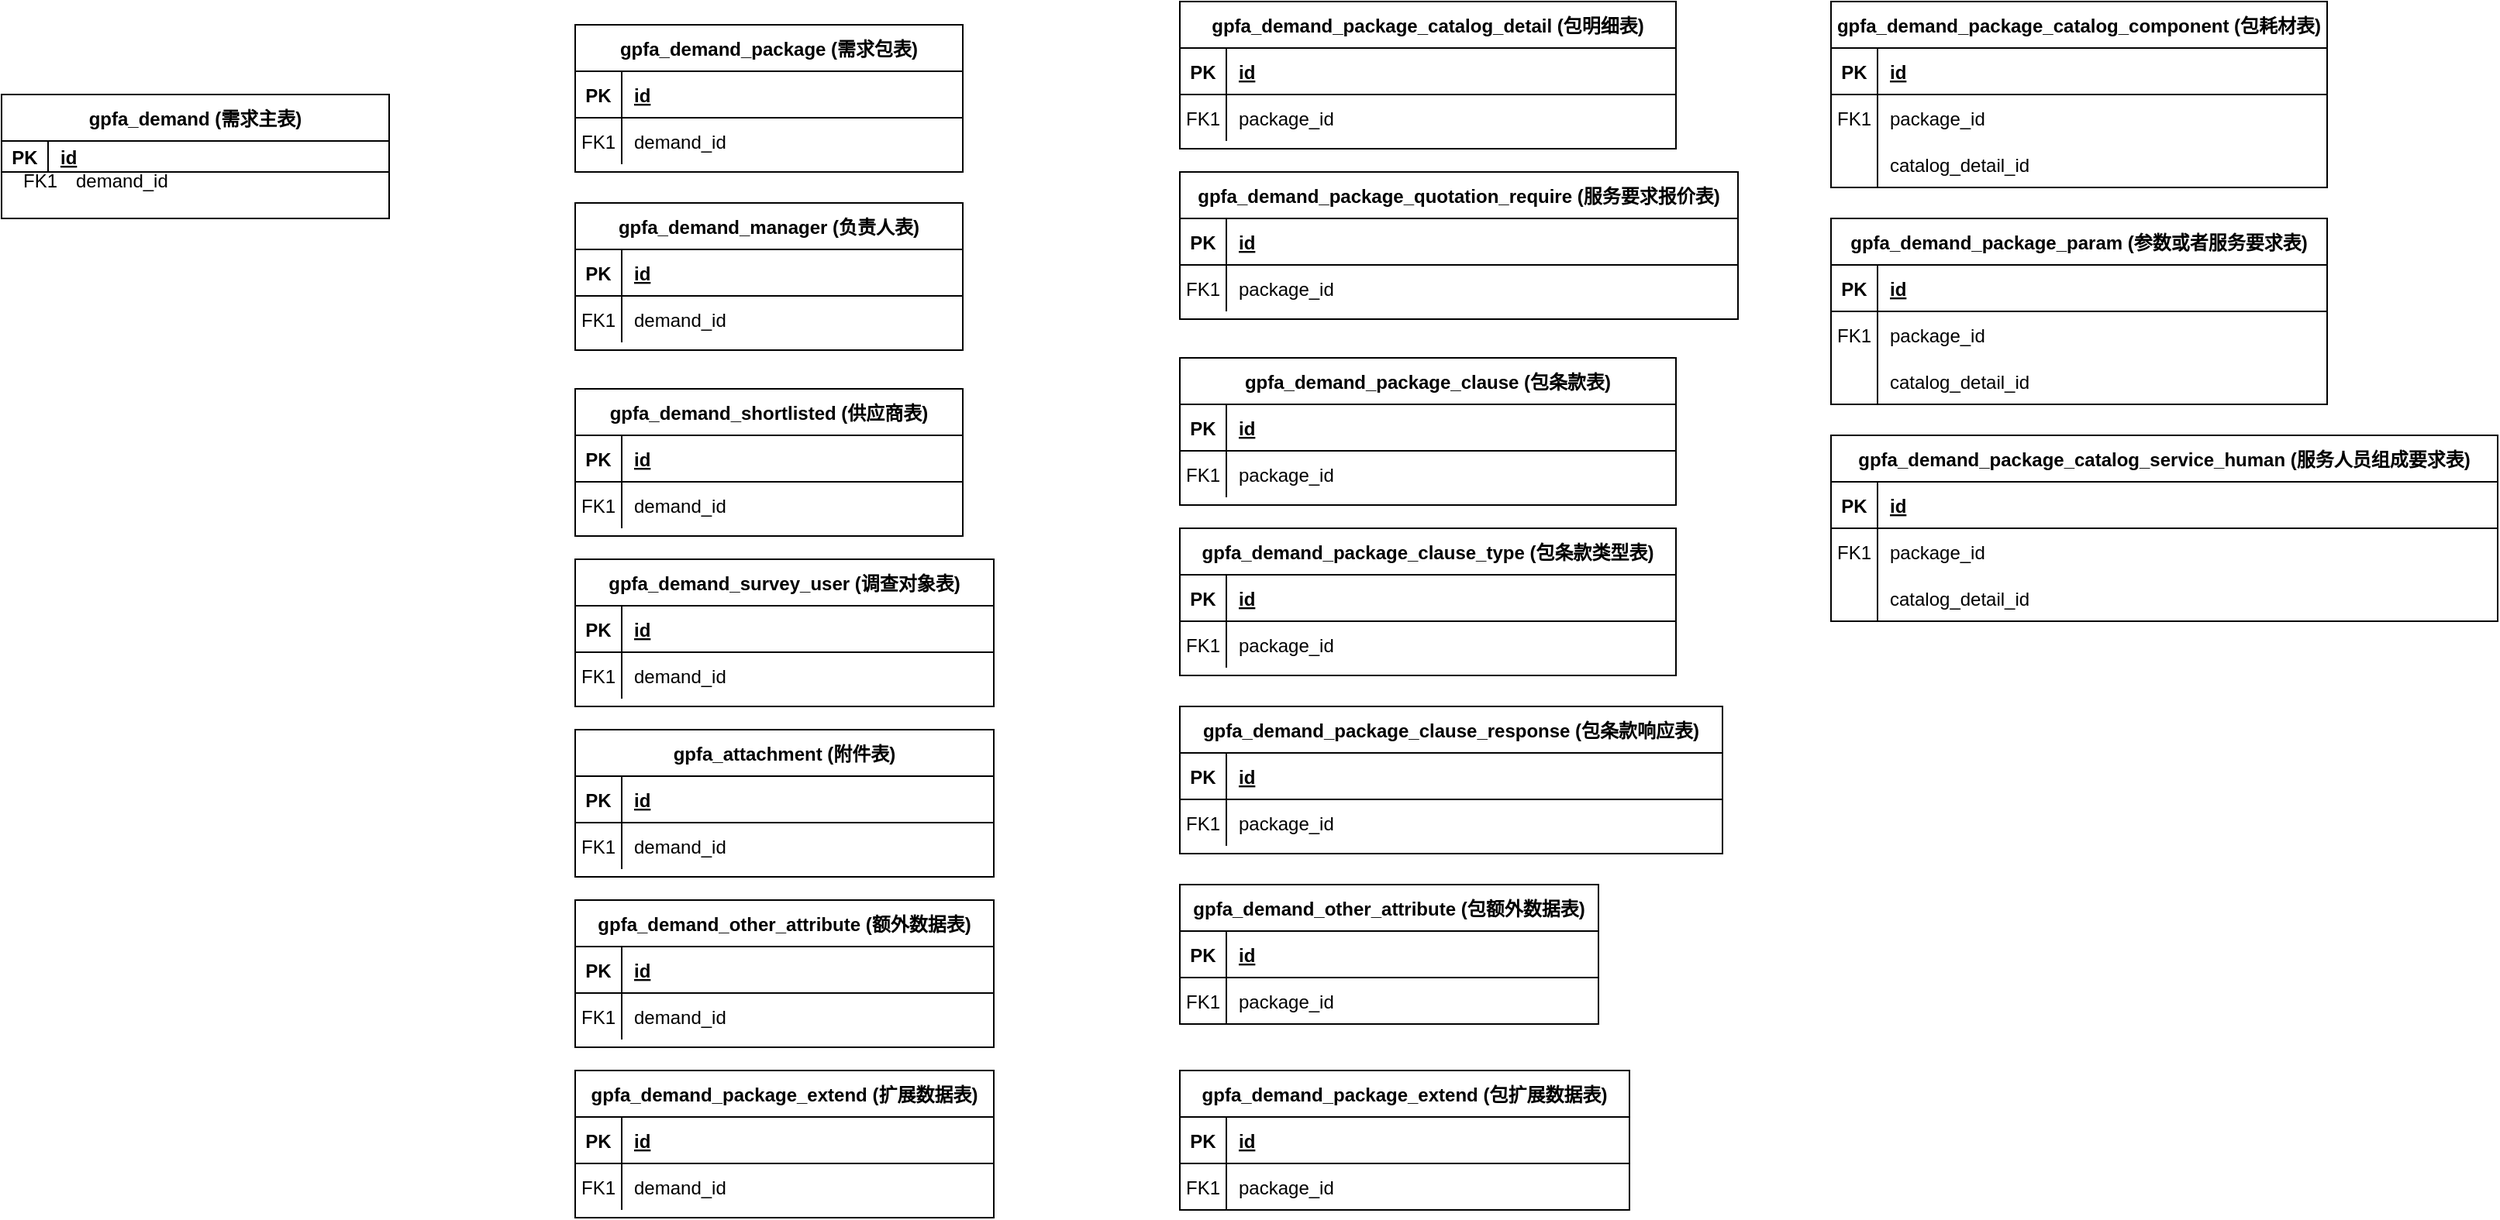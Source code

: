 <mxfile version="24.7.6">
  <diagram id="R2lEEEUBdFMjLlhIrx00" name="Page-1">
    <mxGraphModel dx="1500" dy="756" grid="1" gridSize="10" guides="1" tooltips="1" connect="1" arrows="1" fold="1" page="1" pageScale="1" pageWidth="850" pageHeight="1100" math="0" shadow="0" extFonts="Permanent Marker^https://fonts.googleapis.com/css?family=Permanent+Marker">
      <root>
        <mxCell id="0" />
        <mxCell id="1" parent="0" />
        <mxCell id="C-vyLk0tnHw3VtMMgP7b-2" value="gpfa_demand_package (需求包表)" style="shape=table;startSize=30;container=1;collapsible=1;childLayout=tableLayout;fixedRows=1;rowLines=0;fontStyle=1;align=center;resizeLast=1;" parent="1" vertex="1">
          <mxGeometry x="450" y="115" width="250" height="95" as="geometry" />
        </mxCell>
        <mxCell id="C-vyLk0tnHw3VtMMgP7b-3" value="" style="shape=partialRectangle;collapsible=0;dropTarget=0;pointerEvents=0;fillColor=none;points=[[0,0.5],[1,0.5]];portConstraint=eastwest;top=0;left=0;right=0;bottom=1;" parent="C-vyLk0tnHw3VtMMgP7b-2" vertex="1">
          <mxGeometry y="30" width="250" height="30" as="geometry" />
        </mxCell>
        <mxCell id="C-vyLk0tnHw3VtMMgP7b-4" value="PK" style="shape=partialRectangle;overflow=hidden;connectable=0;fillColor=none;top=0;left=0;bottom=0;right=0;fontStyle=1;" parent="C-vyLk0tnHw3VtMMgP7b-3" vertex="1">
          <mxGeometry width="30" height="30" as="geometry">
            <mxRectangle width="30" height="30" as="alternateBounds" />
          </mxGeometry>
        </mxCell>
        <mxCell id="C-vyLk0tnHw3VtMMgP7b-5" value="id " style="shape=partialRectangle;overflow=hidden;connectable=0;fillColor=none;top=0;left=0;bottom=0;right=0;align=left;spacingLeft=6;fontStyle=5;" parent="C-vyLk0tnHw3VtMMgP7b-3" vertex="1">
          <mxGeometry x="30" width="220" height="30" as="geometry">
            <mxRectangle width="220" height="30" as="alternateBounds" />
          </mxGeometry>
        </mxCell>
        <mxCell id="C-vyLk0tnHw3VtMMgP7b-6" value="" style="shape=partialRectangle;collapsible=0;dropTarget=0;pointerEvents=0;fillColor=none;points=[[0,0.5],[1,0.5]];portConstraint=eastwest;top=0;left=0;right=0;bottom=0;" parent="C-vyLk0tnHw3VtMMgP7b-2" vertex="1">
          <mxGeometry y="60" width="250" height="30" as="geometry" />
        </mxCell>
        <mxCell id="C-vyLk0tnHw3VtMMgP7b-7" value="FK1" style="shape=partialRectangle;overflow=hidden;connectable=0;fillColor=none;top=0;left=0;bottom=0;right=0;" parent="C-vyLk0tnHw3VtMMgP7b-6" vertex="1">
          <mxGeometry width="30" height="30" as="geometry">
            <mxRectangle width="30" height="30" as="alternateBounds" />
          </mxGeometry>
        </mxCell>
        <mxCell id="C-vyLk0tnHw3VtMMgP7b-8" value="demand_id" style="shape=partialRectangle;overflow=hidden;connectable=0;fillColor=none;top=0;left=0;bottom=0;right=0;align=left;spacingLeft=6;" parent="C-vyLk0tnHw3VtMMgP7b-6" vertex="1">
          <mxGeometry x="30" width="220" height="30" as="geometry">
            <mxRectangle width="220" height="30" as="alternateBounds" />
          </mxGeometry>
        </mxCell>
        <mxCell id="C-vyLk0tnHw3VtMMgP7b-23" value="gpfa_demand (需求主表)" style="shape=table;startSize=30;container=1;collapsible=1;childLayout=tableLayout;fixedRows=1;rowLines=0;fontStyle=1;align=center;resizeLast=1;" parent="1" vertex="1">
          <mxGeometry x="80" y="160" width="250" height="80" as="geometry" />
        </mxCell>
        <mxCell id="C-vyLk0tnHw3VtMMgP7b-24" value="" style="shape=partialRectangle;collapsible=0;dropTarget=0;pointerEvents=0;fillColor=none;points=[[0,0.5],[1,0.5]];portConstraint=eastwest;top=0;left=0;right=0;bottom=1;" parent="C-vyLk0tnHw3VtMMgP7b-23" vertex="1">
          <mxGeometry y="30" width="250" height="20" as="geometry" />
        </mxCell>
        <mxCell id="C-vyLk0tnHw3VtMMgP7b-25" value="PK" style="shape=partialRectangle;overflow=hidden;connectable=0;fillColor=none;top=0;left=0;bottom=0;right=0;fontStyle=1;" parent="C-vyLk0tnHw3VtMMgP7b-24" vertex="1">
          <mxGeometry width="30" height="20" as="geometry">
            <mxRectangle width="30" height="20" as="alternateBounds" />
          </mxGeometry>
        </mxCell>
        <mxCell id="C-vyLk0tnHw3VtMMgP7b-26" value="id " style="shape=partialRectangle;overflow=hidden;connectable=0;fillColor=none;top=0;left=0;bottom=0;right=0;align=left;spacingLeft=6;fontStyle=5;" parent="C-vyLk0tnHw3VtMMgP7b-24" vertex="1">
          <mxGeometry x="30" width="220" height="20" as="geometry">
            <mxRectangle width="220" height="20" as="alternateBounds" />
          </mxGeometry>
        </mxCell>
        <mxCell id="v_n73uZWkct7t6xonRbk-57" value="gpfa_demand_package_catalog_detail (包明细表)" style="shape=table;startSize=30;container=1;collapsible=1;childLayout=tableLayout;fixedRows=1;rowLines=0;fontStyle=1;align=center;resizeLast=1;" parent="1" vertex="1">
          <mxGeometry x="840" y="100" width="320" height="95" as="geometry" />
        </mxCell>
        <mxCell id="v_n73uZWkct7t6xonRbk-58" value="" style="shape=partialRectangle;collapsible=0;dropTarget=0;pointerEvents=0;fillColor=none;points=[[0,0.5],[1,0.5]];portConstraint=eastwest;top=0;left=0;right=0;bottom=1;" parent="v_n73uZWkct7t6xonRbk-57" vertex="1">
          <mxGeometry y="30" width="320" height="30" as="geometry" />
        </mxCell>
        <mxCell id="v_n73uZWkct7t6xonRbk-59" value="PK" style="shape=partialRectangle;overflow=hidden;connectable=0;fillColor=none;top=0;left=0;bottom=0;right=0;fontStyle=1;" parent="v_n73uZWkct7t6xonRbk-58" vertex="1">
          <mxGeometry width="30" height="30" as="geometry">
            <mxRectangle width="30" height="30" as="alternateBounds" />
          </mxGeometry>
        </mxCell>
        <mxCell id="v_n73uZWkct7t6xonRbk-60" value="id " style="shape=partialRectangle;overflow=hidden;connectable=0;fillColor=none;top=0;left=0;bottom=0;right=0;align=left;spacingLeft=6;fontStyle=5;" parent="v_n73uZWkct7t6xonRbk-58" vertex="1">
          <mxGeometry x="30" width="290" height="30" as="geometry">
            <mxRectangle width="290" height="30" as="alternateBounds" />
          </mxGeometry>
        </mxCell>
        <mxCell id="v_n73uZWkct7t6xonRbk-61" value="" style="shape=partialRectangle;collapsible=0;dropTarget=0;pointerEvents=0;fillColor=none;points=[[0,0.5],[1,0.5]];portConstraint=eastwest;top=0;left=0;right=0;bottom=0;" parent="v_n73uZWkct7t6xonRbk-57" vertex="1">
          <mxGeometry y="60" width="320" height="30" as="geometry" />
        </mxCell>
        <mxCell id="v_n73uZWkct7t6xonRbk-62" value="FK1" style="shape=partialRectangle;overflow=hidden;connectable=0;fillColor=none;top=0;left=0;bottom=0;right=0;" parent="v_n73uZWkct7t6xonRbk-61" vertex="1">
          <mxGeometry width="30" height="30" as="geometry">
            <mxRectangle width="30" height="30" as="alternateBounds" />
          </mxGeometry>
        </mxCell>
        <mxCell id="v_n73uZWkct7t6xonRbk-63" value="package_id" style="shape=partialRectangle;overflow=hidden;connectable=0;fillColor=none;top=0;left=0;bottom=0;right=0;align=left;spacingLeft=6;" parent="v_n73uZWkct7t6xonRbk-61" vertex="1">
          <mxGeometry x="30" width="290" height="30" as="geometry">
            <mxRectangle width="290" height="30" as="alternateBounds" />
          </mxGeometry>
        </mxCell>
        <mxCell id="v_n73uZWkct7t6xonRbk-64" value="gpfa_demand_manager (负责人表)" style="shape=table;startSize=30;container=1;collapsible=1;childLayout=tableLayout;fixedRows=1;rowLines=0;fontStyle=1;align=center;resizeLast=1;" parent="1" vertex="1">
          <mxGeometry x="450" y="230" width="250" height="95" as="geometry" />
        </mxCell>
        <mxCell id="v_n73uZWkct7t6xonRbk-65" value="" style="shape=partialRectangle;collapsible=0;dropTarget=0;pointerEvents=0;fillColor=none;points=[[0,0.5],[1,0.5]];portConstraint=eastwest;top=0;left=0;right=0;bottom=1;" parent="v_n73uZWkct7t6xonRbk-64" vertex="1">
          <mxGeometry y="30" width="250" height="30" as="geometry" />
        </mxCell>
        <mxCell id="v_n73uZWkct7t6xonRbk-66" value="PK" style="shape=partialRectangle;overflow=hidden;connectable=0;fillColor=none;top=0;left=0;bottom=0;right=0;fontStyle=1;" parent="v_n73uZWkct7t6xonRbk-65" vertex="1">
          <mxGeometry width="30" height="30" as="geometry">
            <mxRectangle width="30" height="30" as="alternateBounds" />
          </mxGeometry>
        </mxCell>
        <mxCell id="v_n73uZWkct7t6xonRbk-67" value="id " style="shape=partialRectangle;overflow=hidden;connectable=0;fillColor=none;top=0;left=0;bottom=0;right=0;align=left;spacingLeft=6;fontStyle=5;" parent="v_n73uZWkct7t6xonRbk-65" vertex="1">
          <mxGeometry x="30" width="220" height="30" as="geometry">
            <mxRectangle width="220" height="30" as="alternateBounds" />
          </mxGeometry>
        </mxCell>
        <mxCell id="v_n73uZWkct7t6xonRbk-68" value="" style="shape=partialRectangle;collapsible=0;dropTarget=0;pointerEvents=0;fillColor=none;points=[[0,0.5],[1,0.5]];portConstraint=eastwest;top=0;left=0;right=0;bottom=0;" parent="v_n73uZWkct7t6xonRbk-64" vertex="1">
          <mxGeometry y="60" width="250" height="30" as="geometry" />
        </mxCell>
        <mxCell id="v_n73uZWkct7t6xonRbk-69" value="FK1" style="shape=partialRectangle;overflow=hidden;connectable=0;fillColor=none;top=0;left=0;bottom=0;right=0;" parent="v_n73uZWkct7t6xonRbk-68" vertex="1">
          <mxGeometry width="30" height="30" as="geometry">
            <mxRectangle width="30" height="30" as="alternateBounds" />
          </mxGeometry>
        </mxCell>
        <mxCell id="v_n73uZWkct7t6xonRbk-70" value="demand_id" style="shape=partialRectangle;overflow=hidden;connectable=0;fillColor=none;top=0;left=0;bottom=0;right=0;align=left;spacingLeft=6;" parent="v_n73uZWkct7t6xonRbk-68" vertex="1">
          <mxGeometry x="30" width="220" height="30" as="geometry">
            <mxRectangle width="220" height="30" as="alternateBounds" />
          </mxGeometry>
        </mxCell>
        <mxCell id="v_n73uZWkct7t6xonRbk-71" value="" style="shape=partialRectangle;collapsible=0;dropTarget=0;pointerEvents=0;fillColor=none;points=[[0,0.5],[1,0.5]];portConstraint=eastwest;top=0;left=0;right=0;bottom=0;" parent="1" vertex="1">
          <mxGeometry x="90" y="200" width="250" height="30" as="geometry" />
        </mxCell>
        <mxCell id="v_n73uZWkct7t6xonRbk-72" value="FK1" style="shape=partialRectangle;overflow=hidden;connectable=0;fillColor=none;top=0;left=0;bottom=0;right=0;" parent="v_n73uZWkct7t6xonRbk-71" vertex="1">
          <mxGeometry width="30" height="30" as="geometry">
            <mxRectangle width="30" height="30" as="alternateBounds" />
          </mxGeometry>
        </mxCell>
        <mxCell id="v_n73uZWkct7t6xonRbk-73" value="demand_id" style="shape=partialRectangle;overflow=hidden;connectable=0;fillColor=none;top=0;left=0;bottom=0;right=0;align=left;spacingLeft=6;" parent="v_n73uZWkct7t6xonRbk-71" vertex="1">
          <mxGeometry x="30" width="220" height="30" as="geometry">
            <mxRectangle width="220" height="30" as="alternateBounds" />
          </mxGeometry>
        </mxCell>
        <mxCell id="v_n73uZWkct7t6xonRbk-74" value="gpfa_demand_shortlisted (供应商表)" style="shape=table;startSize=30;container=1;collapsible=1;childLayout=tableLayout;fixedRows=1;rowLines=0;fontStyle=1;align=center;resizeLast=1;" parent="1" vertex="1">
          <mxGeometry x="450" y="350" width="250" height="95" as="geometry" />
        </mxCell>
        <mxCell id="v_n73uZWkct7t6xonRbk-75" value="" style="shape=partialRectangle;collapsible=0;dropTarget=0;pointerEvents=0;fillColor=none;points=[[0,0.5],[1,0.5]];portConstraint=eastwest;top=0;left=0;right=0;bottom=1;" parent="v_n73uZWkct7t6xonRbk-74" vertex="1">
          <mxGeometry y="30" width="250" height="30" as="geometry" />
        </mxCell>
        <mxCell id="v_n73uZWkct7t6xonRbk-76" value="PK" style="shape=partialRectangle;overflow=hidden;connectable=0;fillColor=none;top=0;left=0;bottom=0;right=0;fontStyle=1;" parent="v_n73uZWkct7t6xonRbk-75" vertex="1">
          <mxGeometry width="30" height="30" as="geometry">
            <mxRectangle width="30" height="30" as="alternateBounds" />
          </mxGeometry>
        </mxCell>
        <mxCell id="v_n73uZWkct7t6xonRbk-77" value="id " style="shape=partialRectangle;overflow=hidden;connectable=0;fillColor=none;top=0;left=0;bottom=0;right=0;align=left;spacingLeft=6;fontStyle=5;" parent="v_n73uZWkct7t6xonRbk-75" vertex="1">
          <mxGeometry x="30" width="220" height="30" as="geometry">
            <mxRectangle width="220" height="30" as="alternateBounds" />
          </mxGeometry>
        </mxCell>
        <mxCell id="v_n73uZWkct7t6xonRbk-78" value="" style="shape=partialRectangle;collapsible=0;dropTarget=0;pointerEvents=0;fillColor=none;points=[[0,0.5],[1,0.5]];portConstraint=eastwest;top=0;left=0;right=0;bottom=0;" parent="v_n73uZWkct7t6xonRbk-74" vertex="1">
          <mxGeometry y="60" width="250" height="30" as="geometry" />
        </mxCell>
        <mxCell id="v_n73uZWkct7t6xonRbk-79" value="FK1" style="shape=partialRectangle;overflow=hidden;connectable=0;fillColor=none;top=0;left=0;bottom=0;right=0;" parent="v_n73uZWkct7t6xonRbk-78" vertex="1">
          <mxGeometry width="30" height="30" as="geometry">
            <mxRectangle width="30" height="30" as="alternateBounds" />
          </mxGeometry>
        </mxCell>
        <mxCell id="v_n73uZWkct7t6xonRbk-80" value="demand_id" style="shape=partialRectangle;overflow=hidden;connectable=0;fillColor=none;top=0;left=0;bottom=0;right=0;align=left;spacingLeft=6;" parent="v_n73uZWkct7t6xonRbk-78" vertex="1">
          <mxGeometry x="30" width="220" height="30" as="geometry">
            <mxRectangle width="220" height="30" as="alternateBounds" />
          </mxGeometry>
        </mxCell>
        <mxCell id="v_n73uZWkct7t6xonRbk-81" value="gpfa_demand_survey_user (调查对象表)" style="shape=table;startSize=30;container=1;collapsible=1;childLayout=tableLayout;fixedRows=1;rowLines=0;fontStyle=1;align=center;resizeLast=1;" parent="1" vertex="1">
          <mxGeometry x="450" y="460" width="270" height="95" as="geometry" />
        </mxCell>
        <mxCell id="v_n73uZWkct7t6xonRbk-82" value="" style="shape=partialRectangle;collapsible=0;dropTarget=0;pointerEvents=0;fillColor=none;points=[[0,0.5],[1,0.5]];portConstraint=eastwest;top=0;left=0;right=0;bottom=1;" parent="v_n73uZWkct7t6xonRbk-81" vertex="1">
          <mxGeometry y="30" width="270" height="30" as="geometry" />
        </mxCell>
        <mxCell id="v_n73uZWkct7t6xonRbk-83" value="PK" style="shape=partialRectangle;overflow=hidden;connectable=0;fillColor=none;top=0;left=0;bottom=0;right=0;fontStyle=1;" parent="v_n73uZWkct7t6xonRbk-82" vertex="1">
          <mxGeometry width="30" height="30" as="geometry">
            <mxRectangle width="30" height="30" as="alternateBounds" />
          </mxGeometry>
        </mxCell>
        <mxCell id="v_n73uZWkct7t6xonRbk-84" value="id " style="shape=partialRectangle;overflow=hidden;connectable=0;fillColor=none;top=0;left=0;bottom=0;right=0;align=left;spacingLeft=6;fontStyle=5;" parent="v_n73uZWkct7t6xonRbk-82" vertex="1">
          <mxGeometry x="30" width="240" height="30" as="geometry">
            <mxRectangle width="240" height="30" as="alternateBounds" />
          </mxGeometry>
        </mxCell>
        <mxCell id="v_n73uZWkct7t6xonRbk-85" value="" style="shape=partialRectangle;collapsible=0;dropTarget=0;pointerEvents=0;fillColor=none;points=[[0,0.5],[1,0.5]];portConstraint=eastwest;top=0;left=0;right=0;bottom=0;" parent="v_n73uZWkct7t6xonRbk-81" vertex="1">
          <mxGeometry y="60" width="270" height="30" as="geometry" />
        </mxCell>
        <mxCell id="v_n73uZWkct7t6xonRbk-86" value="FK1" style="shape=partialRectangle;overflow=hidden;connectable=0;fillColor=none;top=0;left=0;bottom=0;right=0;" parent="v_n73uZWkct7t6xonRbk-85" vertex="1">
          <mxGeometry width="30" height="30" as="geometry">
            <mxRectangle width="30" height="30" as="alternateBounds" />
          </mxGeometry>
        </mxCell>
        <mxCell id="v_n73uZWkct7t6xonRbk-87" value="demand_id" style="shape=partialRectangle;overflow=hidden;connectable=0;fillColor=none;top=0;left=0;bottom=0;right=0;align=left;spacingLeft=6;" parent="v_n73uZWkct7t6xonRbk-85" vertex="1">
          <mxGeometry x="30" width="240" height="30" as="geometry">
            <mxRectangle width="240" height="30" as="alternateBounds" />
          </mxGeometry>
        </mxCell>
        <mxCell id="v_n73uZWkct7t6xonRbk-88" value="gpfa_attachment (附件表)" style="shape=table;startSize=30;container=1;collapsible=1;childLayout=tableLayout;fixedRows=1;rowLines=0;fontStyle=1;align=center;resizeLast=1;" parent="1" vertex="1">
          <mxGeometry x="450" y="570" width="270" height="95" as="geometry" />
        </mxCell>
        <mxCell id="v_n73uZWkct7t6xonRbk-89" value="" style="shape=partialRectangle;collapsible=0;dropTarget=0;pointerEvents=0;fillColor=none;points=[[0,0.5],[1,0.5]];portConstraint=eastwest;top=0;left=0;right=0;bottom=1;" parent="v_n73uZWkct7t6xonRbk-88" vertex="1">
          <mxGeometry y="30" width="270" height="30" as="geometry" />
        </mxCell>
        <mxCell id="v_n73uZWkct7t6xonRbk-90" value="PK" style="shape=partialRectangle;overflow=hidden;connectable=0;fillColor=none;top=0;left=0;bottom=0;right=0;fontStyle=1;" parent="v_n73uZWkct7t6xonRbk-89" vertex="1">
          <mxGeometry width="30" height="30" as="geometry">
            <mxRectangle width="30" height="30" as="alternateBounds" />
          </mxGeometry>
        </mxCell>
        <mxCell id="v_n73uZWkct7t6xonRbk-91" value="id " style="shape=partialRectangle;overflow=hidden;connectable=0;fillColor=none;top=0;left=0;bottom=0;right=0;align=left;spacingLeft=6;fontStyle=5;" parent="v_n73uZWkct7t6xonRbk-89" vertex="1">
          <mxGeometry x="30" width="240" height="30" as="geometry">
            <mxRectangle width="240" height="30" as="alternateBounds" />
          </mxGeometry>
        </mxCell>
        <mxCell id="v_n73uZWkct7t6xonRbk-92" value="" style="shape=partialRectangle;collapsible=0;dropTarget=0;pointerEvents=0;fillColor=none;points=[[0,0.5],[1,0.5]];portConstraint=eastwest;top=0;left=0;right=0;bottom=0;" parent="v_n73uZWkct7t6xonRbk-88" vertex="1">
          <mxGeometry y="60" width="270" height="30" as="geometry" />
        </mxCell>
        <mxCell id="v_n73uZWkct7t6xonRbk-93" value="FK1" style="shape=partialRectangle;overflow=hidden;connectable=0;fillColor=none;top=0;left=0;bottom=0;right=0;" parent="v_n73uZWkct7t6xonRbk-92" vertex="1">
          <mxGeometry width="30" height="30" as="geometry">
            <mxRectangle width="30" height="30" as="alternateBounds" />
          </mxGeometry>
        </mxCell>
        <mxCell id="v_n73uZWkct7t6xonRbk-94" value="demand_id" style="shape=partialRectangle;overflow=hidden;connectable=0;fillColor=none;top=0;left=0;bottom=0;right=0;align=left;spacingLeft=6;" parent="v_n73uZWkct7t6xonRbk-92" vertex="1">
          <mxGeometry x="30" width="240" height="30" as="geometry">
            <mxRectangle width="240" height="30" as="alternateBounds" />
          </mxGeometry>
        </mxCell>
        <mxCell id="v_n73uZWkct7t6xonRbk-95" value="gpfa_demand_other_attribute (额外数据表)" style="shape=table;startSize=30;container=1;collapsible=1;childLayout=tableLayout;fixedRows=1;rowLines=0;fontStyle=1;align=center;resizeLast=1;" parent="1" vertex="1">
          <mxGeometry x="450" y="680" width="270" height="95" as="geometry" />
        </mxCell>
        <mxCell id="v_n73uZWkct7t6xonRbk-96" value="" style="shape=partialRectangle;collapsible=0;dropTarget=0;pointerEvents=0;fillColor=none;points=[[0,0.5],[1,0.5]];portConstraint=eastwest;top=0;left=0;right=0;bottom=1;" parent="v_n73uZWkct7t6xonRbk-95" vertex="1">
          <mxGeometry y="30" width="270" height="30" as="geometry" />
        </mxCell>
        <mxCell id="v_n73uZWkct7t6xonRbk-97" value="PK" style="shape=partialRectangle;overflow=hidden;connectable=0;fillColor=none;top=0;left=0;bottom=0;right=0;fontStyle=1;" parent="v_n73uZWkct7t6xonRbk-96" vertex="1">
          <mxGeometry width="30" height="30" as="geometry">
            <mxRectangle width="30" height="30" as="alternateBounds" />
          </mxGeometry>
        </mxCell>
        <mxCell id="v_n73uZWkct7t6xonRbk-98" value="id " style="shape=partialRectangle;overflow=hidden;connectable=0;fillColor=none;top=0;left=0;bottom=0;right=0;align=left;spacingLeft=6;fontStyle=5;" parent="v_n73uZWkct7t6xonRbk-96" vertex="1">
          <mxGeometry x="30" width="240" height="30" as="geometry">
            <mxRectangle width="240" height="30" as="alternateBounds" />
          </mxGeometry>
        </mxCell>
        <mxCell id="v_n73uZWkct7t6xonRbk-99" value="" style="shape=partialRectangle;collapsible=0;dropTarget=0;pointerEvents=0;fillColor=none;points=[[0,0.5],[1,0.5]];portConstraint=eastwest;top=0;left=0;right=0;bottom=0;" parent="v_n73uZWkct7t6xonRbk-95" vertex="1">
          <mxGeometry y="60" width="270" height="30" as="geometry" />
        </mxCell>
        <mxCell id="v_n73uZWkct7t6xonRbk-100" value="FK1" style="shape=partialRectangle;overflow=hidden;connectable=0;fillColor=none;top=0;left=0;bottom=0;right=0;" parent="v_n73uZWkct7t6xonRbk-99" vertex="1">
          <mxGeometry width="30" height="30" as="geometry">
            <mxRectangle width="30" height="30" as="alternateBounds" />
          </mxGeometry>
        </mxCell>
        <mxCell id="v_n73uZWkct7t6xonRbk-101" value="demand_id" style="shape=partialRectangle;overflow=hidden;connectable=0;fillColor=none;top=0;left=0;bottom=0;right=0;align=left;spacingLeft=6;" parent="v_n73uZWkct7t6xonRbk-99" vertex="1">
          <mxGeometry x="30" width="240" height="30" as="geometry">
            <mxRectangle width="240" height="30" as="alternateBounds" />
          </mxGeometry>
        </mxCell>
        <mxCell id="v_n73uZWkct7t6xonRbk-102" value="gpfa_demand_package_extend (扩展数据表)" style="shape=table;startSize=30;container=1;collapsible=1;childLayout=tableLayout;fixedRows=1;rowLines=0;fontStyle=1;align=center;resizeLast=1;" parent="1" vertex="1">
          <mxGeometry x="450" y="790" width="270" height="95" as="geometry" />
        </mxCell>
        <mxCell id="v_n73uZWkct7t6xonRbk-103" value="" style="shape=partialRectangle;collapsible=0;dropTarget=0;pointerEvents=0;fillColor=none;points=[[0,0.5],[1,0.5]];portConstraint=eastwest;top=0;left=0;right=0;bottom=1;" parent="v_n73uZWkct7t6xonRbk-102" vertex="1">
          <mxGeometry y="30" width="270" height="30" as="geometry" />
        </mxCell>
        <mxCell id="v_n73uZWkct7t6xonRbk-104" value="PK" style="shape=partialRectangle;overflow=hidden;connectable=0;fillColor=none;top=0;left=0;bottom=0;right=0;fontStyle=1;" parent="v_n73uZWkct7t6xonRbk-103" vertex="1">
          <mxGeometry width="30" height="30" as="geometry">
            <mxRectangle width="30" height="30" as="alternateBounds" />
          </mxGeometry>
        </mxCell>
        <mxCell id="v_n73uZWkct7t6xonRbk-105" value="id " style="shape=partialRectangle;overflow=hidden;connectable=0;fillColor=none;top=0;left=0;bottom=0;right=0;align=left;spacingLeft=6;fontStyle=5;" parent="v_n73uZWkct7t6xonRbk-103" vertex="1">
          <mxGeometry x="30" width="240" height="30" as="geometry">
            <mxRectangle width="240" height="30" as="alternateBounds" />
          </mxGeometry>
        </mxCell>
        <mxCell id="v_n73uZWkct7t6xonRbk-106" value="" style="shape=partialRectangle;collapsible=0;dropTarget=0;pointerEvents=0;fillColor=none;points=[[0,0.5],[1,0.5]];portConstraint=eastwest;top=0;left=0;right=0;bottom=0;" parent="v_n73uZWkct7t6xonRbk-102" vertex="1">
          <mxGeometry y="60" width="270" height="30" as="geometry" />
        </mxCell>
        <mxCell id="v_n73uZWkct7t6xonRbk-107" value="FK1" style="shape=partialRectangle;overflow=hidden;connectable=0;fillColor=none;top=0;left=0;bottom=0;right=0;" parent="v_n73uZWkct7t6xonRbk-106" vertex="1">
          <mxGeometry width="30" height="30" as="geometry">
            <mxRectangle width="30" height="30" as="alternateBounds" />
          </mxGeometry>
        </mxCell>
        <mxCell id="v_n73uZWkct7t6xonRbk-108" value="demand_id" style="shape=partialRectangle;overflow=hidden;connectable=0;fillColor=none;top=0;left=0;bottom=0;right=0;align=left;spacingLeft=6;" parent="v_n73uZWkct7t6xonRbk-106" vertex="1">
          <mxGeometry x="30" width="240" height="30" as="geometry">
            <mxRectangle width="240" height="30" as="alternateBounds" />
          </mxGeometry>
        </mxCell>
        <mxCell id="v_n73uZWkct7t6xonRbk-109" value="gpfa_demand_package_clause (包条款表)" style="shape=table;startSize=30;container=1;collapsible=1;childLayout=tableLayout;fixedRows=1;rowLines=0;fontStyle=1;align=center;resizeLast=1;" parent="1" vertex="1">
          <mxGeometry x="840" y="330" width="320" height="95" as="geometry" />
        </mxCell>
        <mxCell id="v_n73uZWkct7t6xonRbk-110" value="" style="shape=partialRectangle;collapsible=0;dropTarget=0;pointerEvents=0;fillColor=none;points=[[0,0.5],[1,0.5]];portConstraint=eastwest;top=0;left=0;right=0;bottom=1;" parent="v_n73uZWkct7t6xonRbk-109" vertex="1">
          <mxGeometry y="30" width="320" height="30" as="geometry" />
        </mxCell>
        <mxCell id="v_n73uZWkct7t6xonRbk-111" value="PK" style="shape=partialRectangle;overflow=hidden;connectable=0;fillColor=none;top=0;left=0;bottom=0;right=0;fontStyle=1;" parent="v_n73uZWkct7t6xonRbk-110" vertex="1">
          <mxGeometry width="30" height="30" as="geometry">
            <mxRectangle width="30" height="30" as="alternateBounds" />
          </mxGeometry>
        </mxCell>
        <mxCell id="v_n73uZWkct7t6xonRbk-112" value="id " style="shape=partialRectangle;overflow=hidden;connectable=0;fillColor=none;top=0;left=0;bottom=0;right=0;align=left;spacingLeft=6;fontStyle=5;" parent="v_n73uZWkct7t6xonRbk-110" vertex="1">
          <mxGeometry x="30" width="290" height="30" as="geometry">
            <mxRectangle width="290" height="30" as="alternateBounds" />
          </mxGeometry>
        </mxCell>
        <mxCell id="v_n73uZWkct7t6xonRbk-113" value="" style="shape=partialRectangle;collapsible=0;dropTarget=0;pointerEvents=0;fillColor=none;points=[[0,0.5],[1,0.5]];portConstraint=eastwest;top=0;left=0;right=0;bottom=0;" parent="v_n73uZWkct7t6xonRbk-109" vertex="1">
          <mxGeometry y="60" width="320" height="30" as="geometry" />
        </mxCell>
        <mxCell id="v_n73uZWkct7t6xonRbk-114" value="FK1" style="shape=partialRectangle;overflow=hidden;connectable=0;fillColor=none;top=0;left=0;bottom=0;right=0;" parent="v_n73uZWkct7t6xonRbk-113" vertex="1">
          <mxGeometry width="30" height="30" as="geometry">
            <mxRectangle width="30" height="30" as="alternateBounds" />
          </mxGeometry>
        </mxCell>
        <mxCell id="v_n73uZWkct7t6xonRbk-115" value="package_id" style="shape=partialRectangle;overflow=hidden;connectable=0;fillColor=none;top=0;left=0;bottom=0;right=0;align=left;spacingLeft=6;" parent="v_n73uZWkct7t6xonRbk-113" vertex="1">
          <mxGeometry x="30" width="290" height="30" as="geometry">
            <mxRectangle width="290" height="30" as="alternateBounds" />
          </mxGeometry>
        </mxCell>
        <mxCell id="v_n73uZWkct7t6xonRbk-116" value="gpfa_demand_package_clause_type (包条款类型表)" style="shape=table;startSize=30;container=1;collapsible=1;childLayout=tableLayout;fixedRows=1;rowLines=0;fontStyle=1;align=center;resizeLast=1;" parent="1" vertex="1">
          <mxGeometry x="840" y="440" width="320" height="95" as="geometry" />
        </mxCell>
        <mxCell id="v_n73uZWkct7t6xonRbk-117" value="" style="shape=partialRectangle;collapsible=0;dropTarget=0;pointerEvents=0;fillColor=none;points=[[0,0.5],[1,0.5]];portConstraint=eastwest;top=0;left=0;right=0;bottom=1;" parent="v_n73uZWkct7t6xonRbk-116" vertex="1">
          <mxGeometry y="30" width="320" height="30" as="geometry" />
        </mxCell>
        <mxCell id="v_n73uZWkct7t6xonRbk-118" value="PK" style="shape=partialRectangle;overflow=hidden;connectable=0;fillColor=none;top=0;left=0;bottom=0;right=0;fontStyle=1;" parent="v_n73uZWkct7t6xonRbk-117" vertex="1">
          <mxGeometry width="30" height="30" as="geometry">
            <mxRectangle width="30" height="30" as="alternateBounds" />
          </mxGeometry>
        </mxCell>
        <mxCell id="v_n73uZWkct7t6xonRbk-119" value="id " style="shape=partialRectangle;overflow=hidden;connectable=0;fillColor=none;top=0;left=0;bottom=0;right=0;align=left;spacingLeft=6;fontStyle=5;" parent="v_n73uZWkct7t6xonRbk-117" vertex="1">
          <mxGeometry x="30" width="290" height="30" as="geometry">
            <mxRectangle width="290" height="30" as="alternateBounds" />
          </mxGeometry>
        </mxCell>
        <mxCell id="v_n73uZWkct7t6xonRbk-120" value="" style="shape=partialRectangle;collapsible=0;dropTarget=0;pointerEvents=0;fillColor=none;points=[[0,0.5],[1,0.5]];portConstraint=eastwest;top=0;left=0;right=0;bottom=0;" parent="v_n73uZWkct7t6xonRbk-116" vertex="1">
          <mxGeometry y="60" width="320" height="30" as="geometry" />
        </mxCell>
        <mxCell id="v_n73uZWkct7t6xonRbk-121" value="FK1" style="shape=partialRectangle;overflow=hidden;connectable=0;fillColor=none;top=0;left=0;bottom=0;right=0;" parent="v_n73uZWkct7t6xonRbk-120" vertex="1">
          <mxGeometry width="30" height="30" as="geometry">
            <mxRectangle width="30" height="30" as="alternateBounds" />
          </mxGeometry>
        </mxCell>
        <mxCell id="v_n73uZWkct7t6xonRbk-122" value="package_id" style="shape=partialRectangle;overflow=hidden;connectable=0;fillColor=none;top=0;left=0;bottom=0;right=0;align=left;spacingLeft=6;" parent="v_n73uZWkct7t6xonRbk-120" vertex="1">
          <mxGeometry x="30" width="290" height="30" as="geometry">
            <mxRectangle width="290" height="30" as="alternateBounds" />
          </mxGeometry>
        </mxCell>
        <mxCell id="v_n73uZWkct7t6xonRbk-123" value="gpfa_demand_package_clause_response (包条款响应表)" style="shape=table;startSize=30;container=1;collapsible=1;childLayout=tableLayout;fixedRows=1;rowLines=0;fontStyle=1;align=center;resizeLast=1;" parent="1" vertex="1">
          <mxGeometry x="840" y="555" width="350" height="95" as="geometry">
            <mxRectangle x="840" y="555" width="340" height="30" as="alternateBounds" />
          </mxGeometry>
        </mxCell>
        <mxCell id="v_n73uZWkct7t6xonRbk-124" value="" style="shape=partialRectangle;collapsible=0;dropTarget=0;pointerEvents=0;fillColor=none;points=[[0,0.5],[1,0.5]];portConstraint=eastwest;top=0;left=0;right=0;bottom=1;" parent="v_n73uZWkct7t6xonRbk-123" vertex="1">
          <mxGeometry y="30" width="350" height="30" as="geometry" />
        </mxCell>
        <mxCell id="v_n73uZWkct7t6xonRbk-125" value="PK" style="shape=partialRectangle;overflow=hidden;connectable=0;fillColor=none;top=0;left=0;bottom=0;right=0;fontStyle=1;" parent="v_n73uZWkct7t6xonRbk-124" vertex="1">
          <mxGeometry width="30" height="30" as="geometry">
            <mxRectangle width="30" height="30" as="alternateBounds" />
          </mxGeometry>
        </mxCell>
        <mxCell id="v_n73uZWkct7t6xonRbk-126" value="id " style="shape=partialRectangle;overflow=hidden;connectable=0;fillColor=none;top=0;left=0;bottom=0;right=0;align=left;spacingLeft=6;fontStyle=5;" parent="v_n73uZWkct7t6xonRbk-124" vertex="1">
          <mxGeometry x="30" width="320" height="30" as="geometry">
            <mxRectangle width="320" height="30" as="alternateBounds" />
          </mxGeometry>
        </mxCell>
        <mxCell id="v_n73uZWkct7t6xonRbk-127" value="" style="shape=partialRectangle;collapsible=0;dropTarget=0;pointerEvents=0;fillColor=none;points=[[0,0.5],[1,0.5]];portConstraint=eastwest;top=0;left=0;right=0;bottom=0;" parent="v_n73uZWkct7t6xonRbk-123" vertex="1">
          <mxGeometry y="60" width="350" height="30" as="geometry" />
        </mxCell>
        <mxCell id="v_n73uZWkct7t6xonRbk-128" value="FK1" style="shape=partialRectangle;overflow=hidden;connectable=0;fillColor=none;top=0;left=0;bottom=0;right=0;" parent="v_n73uZWkct7t6xonRbk-127" vertex="1">
          <mxGeometry width="30" height="30" as="geometry">
            <mxRectangle width="30" height="30" as="alternateBounds" />
          </mxGeometry>
        </mxCell>
        <mxCell id="v_n73uZWkct7t6xonRbk-129" value="package_id" style="shape=partialRectangle;overflow=hidden;connectable=0;fillColor=none;top=0;left=0;bottom=0;right=0;align=left;spacingLeft=6;" parent="v_n73uZWkct7t6xonRbk-127" vertex="1">
          <mxGeometry x="30" width="320" height="30" as="geometry">
            <mxRectangle width="320" height="30" as="alternateBounds" />
          </mxGeometry>
        </mxCell>
        <mxCell id="v_n73uZWkct7t6xonRbk-130" value="gpfa_demand_package_quotation_require (服务要求报价表)" style="shape=table;startSize=30;container=1;collapsible=1;childLayout=tableLayout;fixedRows=1;rowLines=0;fontStyle=1;align=center;resizeLast=1;" parent="1" vertex="1">
          <mxGeometry x="840" y="210" width="360" height="95" as="geometry" />
        </mxCell>
        <mxCell id="v_n73uZWkct7t6xonRbk-131" value="" style="shape=partialRectangle;collapsible=0;dropTarget=0;pointerEvents=0;fillColor=none;points=[[0,0.5],[1,0.5]];portConstraint=eastwest;top=0;left=0;right=0;bottom=1;" parent="v_n73uZWkct7t6xonRbk-130" vertex="1">
          <mxGeometry y="30" width="360" height="30" as="geometry" />
        </mxCell>
        <mxCell id="v_n73uZWkct7t6xonRbk-132" value="PK" style="shape=partialRectangle;overflow=hidden;connectable=0;fillColor=none;top=0;left=0;bottom=0;right=0;fontStyle=1;" parent="v_n73uZWkct7t6xonRbk-131" vertex="1">
          <mxGeometry width="30" height="30" as="geometry">
            <mxRectangle width="30" height="30" as="alternateBounds" />
          </mxGeometry>
        </mxCell>
        <mxCell id="v_n73uZWkct7t6xonRbk-133" value="id " style="shape=partialRectangle;overflow=hidden;connectable=0;fillColor=none;top=0;left=0;bottom=0;right=0;align=left;spacingLeft=6;fontStyle=5;" parent="v_n73uZWkct7t6xonRbk-131" vertex="1">
          <mxGeometry x="30" width="330" height="30" as="geometry">
            <mxRectangle width="330" height="30" as="alternateBounds" />
          </mxGeometry>
        </mxCell>
        <mxCell id="v_n73uZWkct7t6xonRbk-134" value="" style="shape=partialRectangle;collapsible=0;dropTarget=0;pointerEvents=0;fillColor=none;points=[[0,0.5],[1,0.5]];portConstraint=eastwest;top=0;left=0;right=0;bottom=0;" parent="v_n73uZWkct7t6xonRbk-130" vertex="1">
          <mxGeometry y="60" width="360" height="30" as="geometry" />
        </mxCell>
        <mxCell id="v_n73uZWkct7t6xonRbk-135" value="FK1" style="shape=partialRectangle;overflow=hidden;connectable=0;fillColor=none;top=0;left=0;bottom=0;right=0;" parent="v_n73uZWkct7t6xonRbk-134" vertex="1">
          <mxGeometry width="30" height="30" as="geometry">
            <mxRectangle width="30" height="30" as="alternateBounds" />
          </mxGeometry>
        </mxCell>
        <mxCell id="v_n73uZWkct7t6xonRbk-136" value="package_id" style="shape=partialRectangle;overflow=hidden;connectable=0;fillColor=none;top=0;left=0;bottom=0;right=0;align=left;spacingLeft=6;" parent="v_n73uZWkct7t6xonRbk-134" vertex="1">
          <mxGeometry x="30" width="330" height="30" as="geometry">
            <mxRectangle width="330" height="30" as="alternateBounds" />
          </mxGeometry>
        </mxCell>
        <mxCell id="v_n73uZWkct7t6xonRbk-172" value="gpfa_demand_other_attribute (包额外数据表)" style="shape=table;startSize=30;container=1;collapsible=1;childLayout=tableLayout;fixedRows=1;rowLines=0;fontStyle=1;align=center;resizeLast=1;" parent="1" vertex="1">
          <mxGeometry x="840" y="670" width="270" height="90" as="geometry">
            <mxRectangle x="840" y="670" width="280" height="30" as="alternateBounds" />
          </mxGeometry>
        </mxCell>
        <mxCell id="v_n73uZWkct7t6xonRbk-173" value="" style="shape=partialRectangle;collapsible=0;dropTarget=0;pointerEvents=0;fillColor=none;points=[[0,0.5],[1,0.5]];portConstraint=eastwest;top=0;left=0;right=0;bottom=1;" parent="v_n73uZWkct7t6xonRbk-172" vertex="1">
          <mxGeometry y="30" width="270" height="30" as="geometry" />
        </mxCell>
        <mxCell id="v_n73uZWkct7t6xonRbk-174" value="PK" style="shape=partialRectangle;overflow=hidden;connectable=0;fillColor=none;top=0;left=0;bottom=0;right=0;fontStyle=1;" parent="v_n73uZWkct7t6xonRbk-173" vertex="1">
          <mxGeometry width="30" height="30" as="geometry">
            <mxRectangle width="30" height="30" as="alternateBounds" />
          </mxGeometry>
        </mxCell>
        <mxCell id="v_n73uZWkct7t6xonRbk-175" value="id " style="shape=partialRectangle;overflow=hidden;connectable=0;fillColor=none;top=0;left=0;bottom=0;right=0;align=left;spacingLeft=6;fontStyle=5;" parent="v_n73uZWkct7t6xonRbk-173" vertex="1">
          <mxGeometry x="30" width="240" height="30" as="geometry">
            <mxRectangle width="240" height="30" as="alternateBounds" />
          </mxGeometry>
        </mxCell>
        <mxCell id="v_n73uZWkct7t6xonRbk-176" value="" style="shape=partialRectangle;collapsible=0;dropTarget=0;pointerEvents=0;fillColor=none;points=[[0,0.5],[1,0.5]];portConstraint=eastwest;top=0;left=0;right=0;bottom=0;" parent="v_n73uZWkct7t6xonRbk-172" vertex="1">
          <mxGeometry y="60" width="270" height="30" as="geometry" />
        </mxCell>
        <mxCell id="v_n73uZWkct7t6xonRbk-177" value="FK1" style="shape=partialRectangle;overflow=hidden;connectable=0;fillColor=none;top=0;left=0;bottom=0;right=0;" parent="v_n73uZWkct7t6xonRbk-176" vertex="1">
          <mxGeometry width="30" height="30" as="geometry">
            <mxRectangle width="30" height="30" as="alternateBounds" />
          </mxGeometry>
        </mxCell>
        <mxCell id="v_n73uZWkct7t6xonRbk-178" value="package_id" style="shape=partialRectangle;overflow=hidden;connectable=0;fillColor=none;top=0;left=0;bottom=0;right=0;align=left;spacingLeft=6;" parent="v_n73uZWkct7t6xonRbk-176" vertex="1">
          <mxGeometry x="30" width="240" height="30" as="geometry">
            <mxRectangle width="240" height="30" as="alternateBounds" />
          </mxGeometry>
        </mxCell>
        <mxCell id="v_n73uZWkct7t6xonRbk-179" value="gpfa_demand_package_extend (包扩展数据表)" style="shape=table;startSize=30;container=1;collapsible=1;childLayout=tableLayout;fixedRows=1;rowLines=0;fontStyle=1;align=center;resizeLast=1;" parent="1" vertex="1">
          <mxGeometry x="840" y="790" width="290" height="90" as="geometry">
            <mxRectangle x="840" y="810" width="290" height="30" as="alternateBounds" />
          </mxGeometry>
        </mxCell>
        <mxCell id="v_n73uZWkct7t6xonRbk-180" value="" style="shape=partialRectangle;collapsible=0;dropTarget=0;pointerEvents=0;fillColor=none;points=[[0,0.5],[1,0.5]];portConstraint=eastwest;top=0;left=0;right=0;bottom=1;" parent="v_n73uZWkct7t6xonRbk-179" vertex="1">
          <mxGeometry y="30" width="290" height="30" as="geometry" />
        </mxCell>
        <mxCell id="v_n73uZWkct7t6xonRbk-181" value="PK" style="shape=partialRectangle;overflow=hidden;connectable=0;fillColor=none;top=0;left=0;bottom=0;right=0;fontStyle=1;" parent="v_n73uZWkct7t6xonRbk-180" vertex="1">
          <mxGeometry width="30" height="30" as="geometry">
            <mxRectangle width="30" height="30" as="alternateBounds" />
          </mxGeometry>
        </mxCell>
        <mxCell id="v_n73uZWkct7t6xonRbk-182" value="id " style="shape=partialRectangle;overflow=hidden;connectable=0;fillColor=none;top=0;left=0;bottom=0;right=0;align=left;spacingLeft=6;fontStyle=5;" parent="v_n73uZWkct7t6xonRbk-180" vertex="1">
          <mxGeometry x="30" width="260" height="30" as="geometry">
            <mxRectangle width="260" height="30" as="alternateBounds" />
          </mxGeometry>
        </mxCell>
        <mxCell id="v_n73uZWkct7t6xonRbk-183" value="" style="shape=partialRectangle;collapsible=0;dropTarget=0;pointerEvents=0;fillColor=none;points=[[0,0.5],[1,0.5]];portConstraint=eastwest;top=0;left=0;right=0;bottom=0;" parent="v_n73uZWkct7t6xonRbk-179" vertex="1">
          <mxGeometry y="60" width="290" height="30" as="geometry" />
        </mxCell>
        <mxCell id="v_n73uZWkct7t6xonRbk-184" value="FK1" style="shape=partialRectangle;overflow=hidden;connectable=0;fillColor=none;top=0;left=0;bottom=0;right=0;" parent="v_n73uZWkct7t6xonRbk-183" vertex="1">
          <mxGeometry width="30" height="30" as="geometry">
            <mxRectangle width="30" height="30" as="alternateBounds" />
          </mxGeometry>
        </mxCell>
        <mxCell id="v_n73uZWkct7t6xonRbk-185" value="package_id" style="shape=partialRectangle;overflow=hidden;connectable=0;fillColor=none;top=0;left=0;bottom=0;right=0;align=left;spacingLeft=6;" parent="v_n73uZWkct7t6xonRbk-183" vertex="1">
          <mxGeometry x="30" width="260" height="30" as="geometry">
            <mxRectangle width="260" height="30" as="alternateBounds" />
          </mxGeometry>
        </mxCell>
        <mxCell id="9MqjwqtwfGJKmb13ZuB6-1" value="gpfa_demand_package_catalog_component (包耗材表)" style="shape=table;startSize=30;container=1;collapsible=1;childLayout=tableLayout;fixedRows=1;rowLines=0;fontStyle=1;align=center;resizeLast=1;" vertex="1" parent="1">
          <mxGeometry x="1260" y="100" width="320" height="120" as="geometry" />
        </mxCell>
        <mxCell id="9MqjwqtwfGJKmb13ZuB6-2" value="" style="shape=partialRectangle;collapsible=0;dropTarget=0;pointerEvents=0;fillColor=none;points=[[0,0.5],[1,0.5]];portConstraint=eastwest;top=0;left=0;right=0;bottom=1;" vertex="1" parent="9MqjwqtwfGJKmb13ZuB6-1">
          <mxGeometry y="30" width="320" height="30" as="geometry" />
        </mxCell>
        <mxCell id="9MqjwqtwfGJKmb13ZuB6-3" value="PK" style="shape=partialRectangle;overflow=hidden;connectable=0;fillColor=none;top=0;left=0;bottom=0;right=0;fontStyle=1;" vertex="1" parent="9MqjwqtwfGJKmb13ZuB6-2">
          <mxGeometry width="30" height="30" as="geometry">
            <mxRectangle width="30" height="30" as="alternateBounds" />
          </mxGeometry>
        </mxCell>
        <mxCell id="9MqjwqtwfGJKmb13ZuB6-4" value="id " style="shape=partialRectangle;overflow=hidden;connectable=0;fillColor=none;top=0;left=0;bottom=0;right=0;align=left;spacingLeft=6;fontStyle=5;" vertex="1" parent="9MqjwqtwfGJKmb13ZuB6-2">
          <mxGeometry x="30" width="290" height="30" as="geometry">
            <mxRectangle width="290" height="30" as="alternateBounds" />
          </mxGeometry>
        </mxCell>
        <mxCell id="9MqjwqtwfGJKmb13ZuB6-5" value="" style="shape=partialRectangle;collapsible=0;dropTarget=0;pointerEvents=0;fillColor=none;points=[[0,0.5],[1,0.5]];portConstraint=eastwest;top=0;left=0;right=0;bottom=0;" vertex="1" parent="9MqjwqtwfGJKmb13ZuB6-1">
          <mxGeometry y="60" width="320" height="30" as="geometry" />
        </mxCell>
        <mxCell id="9MqjwqtwfGJKmb13ZuB6-6" value="FK1" style="shape=partialRectangle;overflow=hidden;connectable=0;fillColor=none;top=0;left=0;bottom=0;right=0;" vertex="1" parent="9MqjwqtwfGJKmb13ZuB6-5">
          <mxGeometry width="30" height="30" as="geometry">
            <mxRectangle width="30" height="30" as="alternateBounds" />
          </mxGeometry>
        </mxCell>
        <mxCell id="9MqjwqtwfGJKmb13ZuB6-7" value="package_id" style="shape=partialRectangle;overflow=hidden;connectable=0;fillColor=none;top=0;left=0;bottom=0;right=0;align=left;spacingLeft=6;" vertex="1" parent="9MqjwqtwfGJKmb13ZuB6-5">
          <mxGeometry x="30" width="290" height="30" as="geometry">
            <mxRectangle width="290" height="30" as="alternateBounds" />
          </mxGeometry>
        </mxCell>
        <mxCell id="9MqjwqtwfGJKmb13ZuB6-53" style="shape=partialRectangle;collapsible=0;dropTarget=0;pointerEvents=0;fillColor=none;points=[[0,0.5],[1,0.5]];portConstraint=eastwest;top=0;left=0;right=0;bottom=0;" vertex="1" parent="9MqjwqtwfGJKmb13ZuB6-1">
          <mxGeometry y="90" width="320" height="30" as="geometry" />
        </mxCell>
        <mxCell id="9MqjwqtwfGJKmb13ZuB6-54" style="shape=partialRectangle;overflow=hidden;connectable=0;fillColor=none;top=0;left=0;bottom=0;right=0;" vertex="1" parent="9MqjwqtwfGJKmb13ZuB6-53">
          <mxGeometry width="30" height="30" as="geometry">
            <mxRectangle width="30" height="30" as="alternateBounds" />
          </mxGeometry>
        </mxCell>
        <mxCell id="9MqjwqtwfGJKmb13ZuB6-55" value="catalog_detail_id" style="shape=partialRectangle;overflow=hidden;connectable=0;fillColor=none;top=0;left=0;bottom=0;right=0;align=left;spacingLeft=6;" vertex="1" parent="9MqjwqtwfGJKmb13ZuB6-53">
          <mxGeometry x="30" width="290" height="30" as="geometry">
            <mxRectangle width="290" height="30" as="alternateBounds" />
          </mxGeometry>
        </mxCell>
        <mxCell id="9MqjwqtwfGJKmb13ZuB6-11" value="gpfa_demand_package_param (参数或者服务要求表)" style="shape=table;startSize=30;container=1;collapsible=1;childLayout=tableLayout;fixedRows=1;rowLines=0;fontStyle=1;align=center;resizeLast=1;" vertex="1" parent="1">
          <mxGeometry x="1260" y="240" width="320" height="120" as="geometry" />
        </mxCell>
        <mxCell id="9MqjwqtwfGJKmb13ZuB6-12" value="" style="shape=partialRectangle;collapsible=0;dropTarget=0;pointerEvents=0;fillColor=none;points=[[0,0.5],[1,0.5]];portConstraint=eastwest;top=0;left=0;right=0;bottom=1;" vertex="1" parent="9MqjwqtwfGJKmb13ZuB6-11">
          <mxGeometry y="30" width="320" height="30" as="geometry" />
        </mxCell>
        <mxCell id="9MqjwqtwfGJKmb13ZuB6-13" value="PK" style="shape=partialRectangle;overflow=hidden;connectable=0;fillColor=none;top=0;left=0;bottom=0;right=0;fontStyle=1;" vertex="1" parent="9MqjwqtwfGJKmb13ZuB6-12">
          <mxGeometry width="30" height="30" as="geometry">
            <mxRectangle width="30" height="30" as="alternateBounds" />
          </mxGeometry>
        </mxCell>
        <mxCell id="9MqjwqtwfGJKmb13ZuB6-14" value="id " style="shape=partialRectangle;overflow=hidden;connectable=0;fillColor=none;top=0;left=0;bottom=0;right=0;align=left;spacingLeft=6;fontStyle=5;" vertex="1" parent="9MqjwqtwfGJKmb13ZuB6-12">
          <mxGeometry x="30" width="290" height="30" as="geometry">
            <mxRectangle width="290" height="30" as="alternateBounds" />
          </mxGeometry>
        </mxCell>
        <mxCell id="9MqjwqtwfGJKmb13ZuB6-15" value="" style="shape=partialRectangle;collapsible=0;dropTarget=0;pointerEvents=0;fillColor=none;points=[[0,0.5],[1,0.5]];portConstraint=eastwest;top=0;left=0;right=0;bottom=0;" vertex="1" parent="9MqjwqtwfGJKmb13ZuB6-11">
          <mxGeometry y="60" width="320" height="30" as="geometry" />
        </mxCell>
        <mxCell id="9MqjwqtwfGJKmb13ZuB6-16" value="FK1" style="shape=partialRectangle;overflow=hidden;connectable=0;fillColor=none;top=0;left=0;bottom=0;right=0;" vertex="1" parent="9MqjwqtwfGJKmb13ZuB6-15">
          <mxGeometry width="30" height="30" as="geometry">
            <mxRectangle width="30" height="30" as="alternateBounds" />
          </mxGeometry>
        </mxCell>
        <mxCell id="9MqjwqtwfGJKmb13ZuB6-17" value="package_id" style="shape=partialRectangle;overflow=hidden;connectable=0;fillColor=none;top=0;left=0;bottom=0;right=0;align=left;spacingLeft=6;" vertex="1" parent="9MqjwqtwfGJKmb13ZuB6-15">
          <mxGeometry x="30" width="290" height="30" as="geometry">
            <mxRectangle width="290" height="30" as="alternateBounds" />
          </mxGeometry>
        </mxCell>
        <mxCell id="9MqjwqtwfGJKmb13ZuB6-50" style="shape=partialRectangle;collapsible=0;dropTarget=0;pointerEvents=0;fillColor=none;points=[[0,0.5],[1,0.5]];portConstraint=eastwest;top=0;left=0;right=0;bottom=0;" vertex="1" parent="9MqjwqtwfGJKmb13ZuB6-11">
          <mxGeometry y="90" width="320" height="30" as="geometry" />
        </mxCell>
        <mxCell id="9MqjwqtwfGJKmb13ZuB6-51" style="shape=partialRectangle;overflow=hidden;connectable=0;fillColor=none;top=0;left=0;bottom=0;right=0;" vertex="1" parent="9MqjwqtwfGJKmb13ZuB6-50">
          <mxGeometry width="30" height="30" as="geometry">
            <mxRectangle width="30" height="30" as="alternateBounds" />
          </mxGeometry>
        </mxCell>
        <mxCell id="9MqjwqtwfGJKmb13ZuB6-52" value="catalog_detail_id" style="shape=partialRectangle;overflow=hidden;connectable=0;fillColor=none;top=0;left=0;bottom=0;right=0;align=left;spacingLeft=6;" vertex="1" parent="9MqjwqtwfGJKmb13ZuB6-50">
          <mxGeometry x="30" width="290" height="30" as="geometry">
            <mxRectangle width="290" height="30" as="alternateBounds" />
          </mxGeometry>
        </mxCell>
        <mxCell id="9MqjwqtwfGJKmb13ZuB6-18" value="gpfa_demand_package_catalog_service_human (服务人员组成要求表)" style="shape=table;startSize=30;container=1;collapsible=1;childLayout=tableLayout;fixedRows=1;rowLines=0;fontStyle=1;align=center;resizeLast=1;" vertex="1" parent="1">
          <mxGeometry x="1260" y="380" width="430" height="120" as="geometry">
            <mxRectangle x="1260" y="380" width="410" height="30" as="alternateBounds" />
          </mxGeometry>
        </mxCell>
        <mxCell id="9MqjwqtwfGJKmb13ZuB6-19" value="" style="shape=partialRectangle;collapsible=0;dropTarget=0;pointerEvents=0;fillColor=none;points=[[0,0.5],[1,0.5]];portConstraint=eastwest;top=0;left=0;right=0;bottom=1;" vertex="1" parent="9MqjwqtwfGJKmb13ZuB6-18">
          <mxGeometry y="30" width="430" height="30" as="geometry" />
        </mxCell>
        <mxCell id="9MqjwqtwfGJKmb13ZuB6-20" value="PK" style="shape=partialRectangle;overflow=hidden;connectable=0;fillColor=none;top=0;left=0;bottom=0;right=0;fontStyle=1;" vertex="1" parent="9MqjwqtwfGJKmb13ZuB6-19">
          <mxGeometry width="30" height="30" as="geometry">
            <mxRectangle width="30" height="30" as="alternateBounds" />
          </mxGeometry>
        </mxCell>
        <mxCell id="9MqjwqtwfGJKmb13ZuB6-21" value="id " style="shape=partialRectangle;overflow=hidden;connectable=0;fillColor=none;top=0;left=0;bottom=0;right=0;align=left;spacingLeft=6;fontStyle=5;" vertex="1" parent="9MqjwqtwfGJKmb13ZuB6-19">
          <mxGeometry x="30" width="400" height="30" as="geometry">
            <mxRectangle width="400" height="30" as="alternateBounds" />
          </mxGeometry>
        </mxCell>
        <mxCell id="9MqjwqtwfGJKmb13ZuB6-22" value="" style="shape=partialRectangle;collapsible=0;dropTarget=0;pointerEvents=0;fillColor=none;points=[[0,0.5],[1,0.5]];portConstraint=eastwest;top=0;left=0;right=0;bottom=0;" vertex="1" parent="9MqjwqtwfGJKmb13ZuB6-18">
          <mxGeometry y="60" width="430" height="30" as="geometry" />
        </mxCell>
        <mxCell id="9MqjwqtwfGJKmb13ZuB6-23" value="FK1" style="shape=partialRectangle;overflow=hidden;connectable=0;fillColor=none;top=0;left=0;bottom=0;right=0;" vertex="1" parent="9MqjwqtwfGJKmb13ZuB6-22">
          <mxGeometry width="30" height="30" as="geometry">
            <mxRectangle width="30" height="30" as="alternateBounds" />
          </mxGeometry>
        </mxCell>
        <mxCell id="9MqjwqtwfGJKmb13ZuB6-24" value="package_id" style="shape=partialRectangle;overflow=hidden;connectable=0;fillColor=none;top=0;left=0;bottom=0;right=0;align=left;spacingLeft=6;" vertex="1" parent="9MqjwqtwfGJKmb13ZuB6-22">
          <mxGeometry x="30" width="400" height="30" as="geometry">
            <mxRectangle width="400" height="30" as="alternateBounds" />
          </mxGeometry>
        </mxCell>
        <mxCell id="9MqjwqtwfGJKmb13ZuB6-47" style="shape=partialRectangle;collapsible=0;dropTarget=0;pointerEvents=0;fillColor=none;points=[[0,0.5],[1,0.5]];portConstraint=eastwest;top=0;left=0;right=0;bottom=0;" vertex="1" parent="9MqjwqtwfGJKmb13ZuB6-18">
          <mxGeometry y="90" width="430" height="30" as="geometry" />
        </mxCell>
        <mxCell id="9MqjwqtwfGJKmb13ZuB6-48" style="shape=partialRectangle;overflow=hidden;connectable=0;fillColor=none;top=0;left=0;bottom=0;right=0;" vertex="1" parent="9MqjwqtwfGJKmb13ZuB6-47">
          <mxGeometry width="30" height="30" as="geometry">
            <mxRectangle width="30" height="30" as="alternateBounds" />
          </mxGeometry>
        </mxCell>
        <mxCell id="9MqjwqtwfGJKmb13ZuB6-49" value="catalog_detail_id" style="shape=partialRectangle;overflow=hidden;connectable=0;fillColor=none;top=0;left=0;bottom=0;right=0;align=left;spacingLeft=6;" vertex="1" parent="9MqjwqtwfGJKmb13ZuB6-47">
          <mxGeometry x="30" width="400" height="30" as="geometry">
            <mxRectangle width="400" height="30" as="alternateBounds" />
          </mxGeometry>
        </mxCell>
      </root>
    </mxGraphModel>
  </diagram>
</mxfile>
